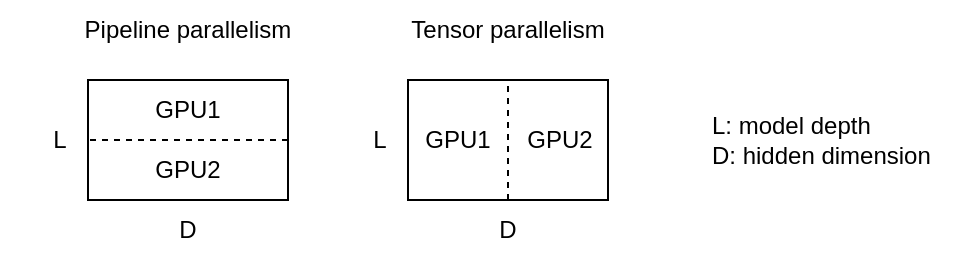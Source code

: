 <mxfile>
    <diagram id="n9A5ErmxrfiBkMi_Jxgt" name="Page-1">
        <mxGraphModel dx="518" dy="369" grid="1" gridSize="10" guides="1" tooltips="1" connect="1" arrows="1" fold="1" page="1" pageScale="1" pageWidth="850" pageHeight="1100" math="0" shadow="0">
            <root>
                <mxCell id="0"/>
                <mxCell id="1" parent="0"/>
                <mxCell id="2" value="" style="rounded=0;whiteSpace=wrap;html=1;" vertex="1" parent="1">
                    <mxGeometry x="210" y="280" width="100" height="60" as="geometry"/>
                </mxCell>
                <mxCell id="3" value="L" style="text;html=1;align=center;verticalAlign=middle;whiteSpace=wrap;rounded=0;" vertex="1" parent="1">
                    <mxGeometry x="166" y="295" width="60" height="30" as="geometry"/>
                </mxCell>
                <mxCell id="4" value="D" style="text;html=1;align=center;verticalAlign=middle;whiteSpace=wrap;rounded=0;" vertex="1" parent="1">
                    <mxGeometry x="230" y="340" width="60" height="30" as="geometry"/>
                </mxCell>
                <mxCell id="5" value="" style="endArrow=none;dashed=1;html=1;entryX=0;entryY=0.5;entryDx=0;entryDy=0;exitX=1;exitY=0.5;exitDx=0;exitDy=0;" edge="1" parent="1" source="2" target="2">
                    <mxGeometry width="50" height="50" relative="1" as="geometry">
                        <mxPoint x="440" y="330" as="sourcePoint"/>
                        <mxPoint x="490" y="280" as="targetPoint"/>
                    </mxGeometry>
                </mxCell>
                <mxCell id="6" value="Pipeline parallelism" style="text;strokeColor=none;align=center;fillColor=none;html=1;verticalAlign=middle;whiteSpace=wrap;rounded=0;" vertex="1" parent="1">
                    <mxGeometry x="195" y="240" width="130" height="30" as="geometry"/>
                </mxCell>
                <mxCell id="7" value="GPU1" style="text;strokeColor=none;align=center;fillColor=none;html=1;verticalAlign=middle;whiteSpace=wrap;rounded=0;" vertex="1" parent="1">
                    <mxGeometry x="230" y="280" width="60" height="30" as="geometry"/>
                </mxCell>
                <mxCell id="8" value="GPU2" style="text;strokeColor=none;align=center;fillColor=none;html=1;verticalAlign=middle;whiteSpace=wrap;rounded=0;" vertex="1" parent="1">
                    <mxGeometry x="230" y="310" width="60" height="30" as="geometry"/>
                </mxCell>
                <mxCell id="9" value="" style="rounded=0;whiteSpace=wrap;html=1;" vertex="1" parent="1">
                    <mxGeometry x="370" y="280" width="100" height="60" as="geometry"/>
                </mxCell>
                <mxCell id="10" value="L" style="text;html=1;align=center;verticalAlign=middle;whiteSpace=wrap;rounded=0;" vertex="1" parent="1">
                    <mxGeometry x="326" y="295" width="60" height="30" as="geometry"/>
                </mxCell>
                <mxCell id="11" value="D" style="text;html=1;align=center;verticalAlign=middle;whiteSpace=wrap;rounded=0;" vertex="1" parent="1">
                    <mxGeometry x="390" y="340" width="60" height="30" as="geometry"/>
                </mxCell>
                <mxCell id="12" value="" style="endArrow=none;dashed=1;html=1;entryX=0.5;entryY=0;entryDx=0;entryDy=0;exitX=0.5;exitY=1;exitDx=0;exitDy=0;" edge="1" parent="1" source="9" target="9">
                    <mxGeometry width="50" height="50" relative="1" as="geometry">
                        <mxPoint x="600" y="330" as="sourcePoint"/>
                        <mxPoint x="650" y="280" as="targetPoint"/>
                    </mxGeometry>
                </mxCell>
                <mxCell id="13" value="Tensor parallelism" style="text;strokeColor=none;align=center;fillColor=none;html=1;verticalAlign=middle;whiteSpace=wrap;rounded=0;" vertex="1" parent="1">
                    <mxGeometry x="355" y="240" width="130" height="30" as="geometry"/>
                </mxCell>
                <mxCell id="14" value="GPU1" style="text;strokeColor=none;align=center;fillColor=none;html=1;verticalAlign=middle;whiteSpace=wrap;rounded=0;" vertex="1" parent="1">
                    <mxGeometry x="365" y="295" width="60" height="30" as="geometry"/>
                </mxCell>
                <mxCell id="15" value="GPU2" style="text;strokeColor=none;align=center;fillColor=none;html=1;verticalAlign=middle;whiteSpace=wrap;rounded=0;" vertex="1" parent="1">
                    <mxGeometry x="416" y="295" width="60" height="30" as="geometry"/>
                </mxCell>
                <mxCell id="16" value="L: model depth&lt;div&gt;D: hidden dimension&lt;/div&gt;" style="text;strokeColor=none;align=left;fillColor=none;html=1;verticalAlign=middle;whiteSpace=wrap;rounded=0;" vertex="1" parent="1">
                    <mxGeometry x="520" y="295" width="130" height="30" as="geometry"/>
                </mxCell>
            </root>
        </mxGraphModel>
    </diagram>
</mxfile>